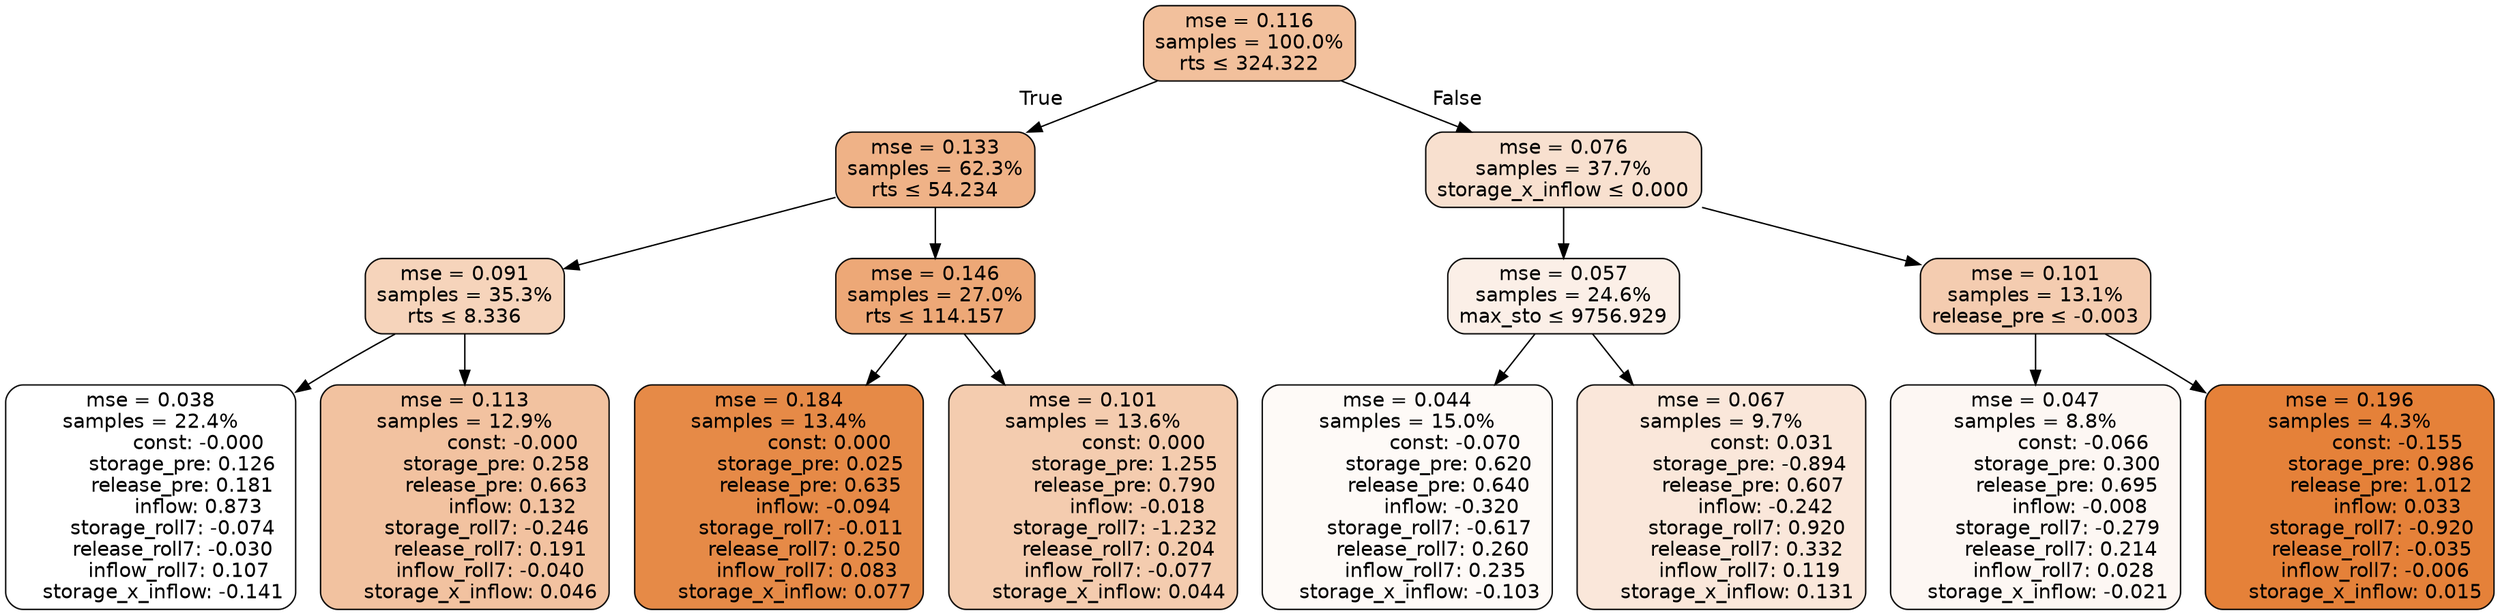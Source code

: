 digraph tree {
bgcolor="transparent"
node [shape=rectangle, style="filled, rounded", color="black", fontname=helvetica] ;
edge [fontname=helvetica] ;
	"0" [label="mse = 0.116
samples = 100.0%
rts &le; 324.322", fillcolor="#f2c09c"]
	"1" [label="mse = 0.133
samples = 62.3%
rts &le; 54.234", fillcolor="#efb287"]
	"2" [label="mse = 0.091
samples = 35.3%
rts &le; 8.336", fillcolor="#f6d4bb"]
	"3" [label="mse = 0.038
samples = 22.4%
               const: -0.000
          storage_pre: 0.126
          release_pre: 0.181
               inflow: 0.873
       storage_roll7: -0.074
       release_roll7: -0.030
         inflow_roll7: 0.107
    storage_x_inflow: -0.141", fillcolor="#ffffff"]
	"4" [label="mse = 0.113
samples = 12.9%
               const: -0.000
          storage_pre: 0.258
          release_pre: 0.663
               inflow: 0.132
       storage_roll7: -0.246
        release_roll7: 0.191
        inflow_roll7: -0.040
     storage_x_inflow: 0.046", fillcolor="#f2c2a0"]
	"5" [label="mse = 0.146
samples = 27.0%
rts &le; 114.157", fillcolor="#eda877"]
	"6" [label="mse = 0.184
samples = 13.4%
                const: 0.000
          storage_pre: 0.025
          release_pre: 0.635
              inflow: -0.094
       storage_roll7: -0.011
        release_roll7: 0.250
         inflow_roll7: 0.083
     storage_x_inflow: 0.077", fillcolor="#e68a47"]
	"7" [label="mse = 0.101
samples = 13.6%
                const: 0.000
          storage_pre: 1.255
          release_pre: 0.790
              inflow: -0.018
       storage_roll7: -1.232
        release_roll7: 0.204
        inflow_roll7: -0.077
     storage_x_inflow: 0.044", fillcolor="#f4ccaf"]
	"8" [label="mse = 0.076
samples = 37.7%
storage_x_inflow &le; 0.000", fillcolor="#f8e0cf"]
	"9" [label="mse = 0.057
samples = 24.6%
max_sto &le; 9756.929", fillcolor="#fbefe7"]
	"10" [label="mse = 0.044
samples = 15.0%
               const: -0.070
          storage_pre: 0.620
          release_pre: 0.640
              inflow: -0.320
       storage_roll7: -0.617
        release_roll7: 0.260
         inflow_roll7: 0.235
    storage_x_inflow: -0.103", fillcolor="#fefaf7"]
	"11" [label="mse = 0.067
samples = 9.7%
                const: 0.031
         storage_pre: -0.894
          release_pre: 0.607
              inflow: -0.242
        storage_roll7: 0.920
        release_roll7: 0.332
         inflow_roll7: 0.119
     storage_x_inflow: 0.131", fillcolor="#fae7da"]
	"12" [label="mse = 0.101
samples = 13.1%
release_pre &le; -0.003", fillcolor="#f4ccb0"]
	"13" [label="mse = 0.047
samples = 8.8%
               const: -0.066
          storage_pre: 0.300
          release_pre: 0.695
              inflow: -0.008
       storage_roll7: -0.279
        release_roll7: 0.214
         inflow_roll7: 0.028
    storage_x_inflow: -0.021", fillcolor="#fdf7f3"]
	"14" [label="mse = 0.196
samples = 4.3%
               const: -0.155
          storage_pre: 0.986
          release_pre: 1.012
               inflow: 0.033
       storage_roll7: -0.920
       release_roll7: -0.035
        inflow_roll7: -0.006
     storage_x_inflow: 0.015", fillcolor="#e58139"]

	"0" -> "1" [labeldistance=2.5, labelangle=45, headlabel="True"]
	"1" -> "2"
	"2" -> "3"
	"2" -> "4"
	"1" -> "5"
	"5" -> "6"
	"5" -> "7"
	"0" -> "8" [labeldistance=2.5, labelangle=-45, headlabel="False"]
	"8" -> "9"
	"9" -> "10"
	"9" -> "11"
	"8" -> "12"
	"12" -> "13"
	"12" -> "14"
}